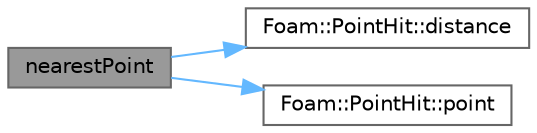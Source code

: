 digraph "nearestPoint"
{
 // LATEX_PDF_SIZE
  bgcolor="transparent";
  edge [fontname=Helvetica,fontsize=10,labelfontname=Helvetica,labelfontsize=10];
  node [fontname=Helvetica,fontsize=10,shape=box,height=0.2,width=0.4];
  rankdir="LR";
  Node1 [id="Node000001",label="nearestPoint",height=0.2,width=0.4,color="gray40", fillcolor="grey60", style="filled", fontcolor="black",tooltip=" "];
  Node1 -> Node2 [id="edge1_Node000001_Node000002",color="steelblue1",style="solid",tooltip=" "];
  Node2 [id="Node000002",label="Foam::PointHit::distance",height=0.2,width=0.4,color="grey40", fillcolor="white", style="filled",URL="$classFoam_1_1PointHit.html#a3db2a44e27883ceb2fdb212fc3b50815",tooltip=" "];
  Node1 -> Node3 [id="edge2_Node000001_Node000003",color="steelblue1",style="solid",tooltip=" "];
  Node3 [id="Node000003",label="Foam::PointHit::point",height=0.2,width=0.4,color="grey40", fillcolor="white", style="filled",URL="$classFoam_1_1PointHit.html#ad64065ec46c7b242df37036830443e63",tooltip=" "];
}
